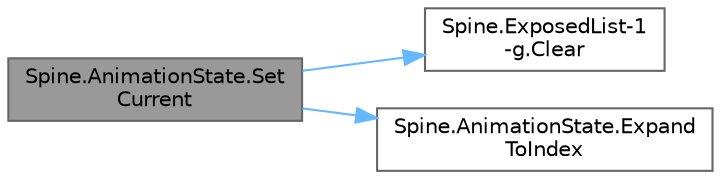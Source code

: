 digraph "Spine.AnimationState.SetCurrent"
{
 // LATEX_PDF_SIZE
  bgcolor="transparent";
  edge [fontname=Helvetica,fontsize=10,labelfontname=Helvetica,labelfontsize=10];
  node [fontname=Helvetica,fontsize=10,shape=box,height=0.2,width=0.4];
  rankdir="LR";
  Node1 [id="Node000001",label="Spine.AnimationState.Set\lCurrent",height=0.2,width=0.4,color="gray40", fillcolor="grey60", style="filled", fontcolor="black",tooltip="Sets the active TrackEntry for a given track number."];
  Node1 -> Node2 [id="edge3_Node000001_Node000002",color="steelblue1",style="solid",tooltip=" "];
  Node2 [id="Node000002",label="Spine.ExposedList-1\l-g.Clear",height=0.2,width=0.4,color="grey40", fillcolor="white", style="filled",URL="$class_spine_1_1_exposed_list-1-g.html#ab2453ae483ae98e5e68ea616320c8f5b",tooltip=" "];
  Node1 -> Node3 [id="edge4_Node000001_Node000003",color="steelblue1",style="solid",tooltip=" "];
  Node3 [id="Node000003",label="Spine.AnimationState.Expand\lToIndex",height=0.2,width=0.4,color="grey40", fillcolor="white", style="filled",URL="$class_spine_1_1_animation_state.html#a37fafba6bb3ae656f7ad9e7161039b94",tooltip=" "];
}
